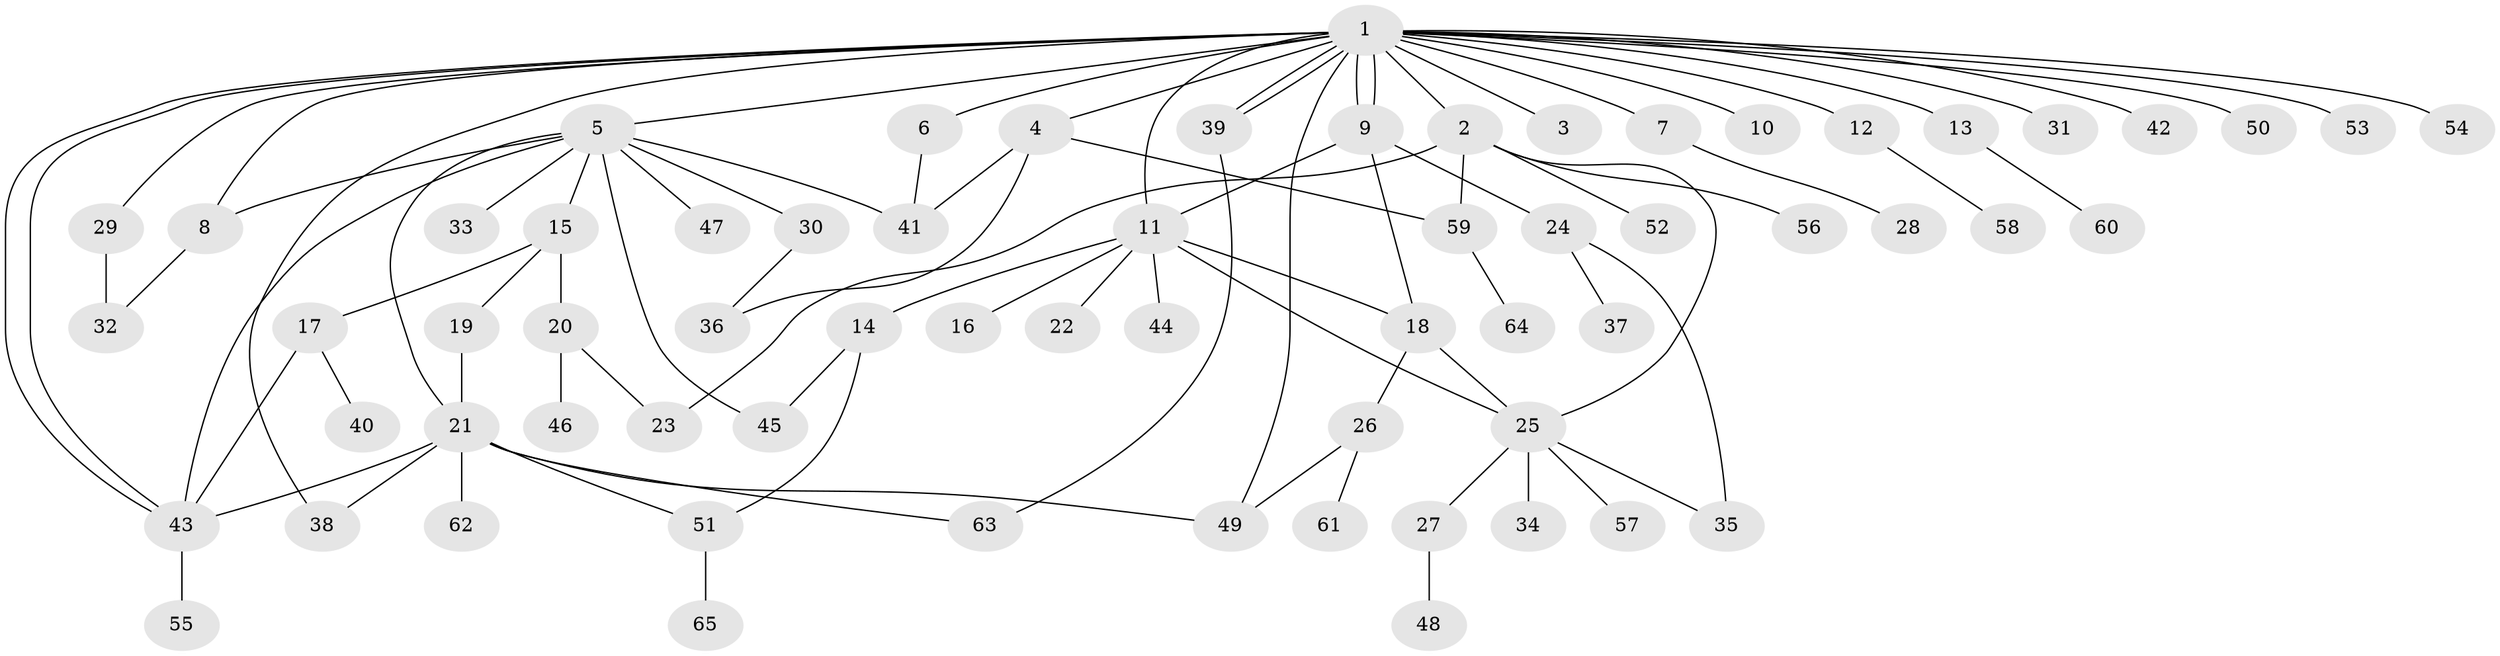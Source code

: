 // coarse degree distribution, {20: 0.02127659574468085, 5: 0.02127659574468085, 1: 0.425531914893617, 4: 0.10638297872340426, 9: 0.02127659574468085, 3: 0.1702127659574468, 2: 0.1702127659574468, 7: 0.0425531914893617, 6: 0.02127659574468085}
// Generated by graph-tools (version 1.1) at 2025/50/03/04/25 22:50:38]
// undirected, 65 vertices, 89 edges
graph export_dot {
  node [color=gray90,style=filled];
  1;
  2;
  3;
  4;
  5;
  6;
  7;
  8;
  9;
  10;
  11;
  12;
  13;
  14;
  15;
  16;
  17;
  18;
  19;
  20;
  21;
  22;
  23;
  24;
  25;
  26;
  27;
  28;
  29;
  30;
  31;
  32;
  33;
  34;
  35;
  36;
  37;
  38;
  39;
  40;
  41;
  42;
  43;
  44;
  45;
  46;
  47;
  48;
  49;
  50;
  51;
  52;
  53;
  54;
  55;
  56;
  57;
  58;
  59;
  60;
  61;
  62;
  63;
  64;
  65;
  1 -- 2;
  1 -- 3;
  1 -- 4;
  1 -- 5;
  1 -- 6;
  1 -- 7;
  1 -- 8;
  1 -- 9;
  1 -- 9;
  1 -- 10;
  1 -- 11;
  1 -- 12;
  1 -- 13;
  1 -- 29;
  1 -- 31;
  1 -- 38;
  1 -- 39;
  1 -- 39;
  1 -- 42;
  1 -- 43;
  1 -- 43;
  1 -- 49;
  1 -- 50;
  1 -- 53;
  1 -- 54;
  2 -- 23;
  2 -- 25;
  2 -- 52;
  2 -- 56;
  2 -- 59;
  4 -- 36;
  4 -- 41;
  4 -- 59;
  5 -- 8;
  5 -- 15;
  5 -- 21;
  5 -- 30;
  5 -- 33;
  5 -- 41;
  5 -- 43;
  5 -- 45;
  5 -- 47;
  6 -- 41;
  7 -- 28;
  8 -- 32;
  9 -- 11;
  9 -- 18;
  9 -- 24;
  11 -- 14;
  11 -- 16;
  11 -- 18;
  11 -- 22;
  11 -- 25;
  11 -- 44;
  12 -- 58;
  13 -- 60;
  14 -- 45;
  14 -- 51;
  15 -- 17;
  15 -- 19;
  15 -- 20;
  17 -- 40;
  17 -- 43;
  18 -- 25;
  18 -- 26;
  19 -- 21;
  20 -- 23;
  20 -- 46;
  21 -- 38;
  21 -- 43;
  21 -- 49;
  21 -- 51;
  21 -- 62;
  21 -- 63;
  24 -- 35;
  24 -- 37;
  25 -- 27;
  25 -- 34;
  25 -- 35;
  25 -- 57;
  26 -- 49;
  26 -- 61;
  27 -- 48;
  29 -- 32;
  30 -- 36;
  39 -- 63;
  43 -- 55;
  51 -- 65;
  59 -- 64;
}
